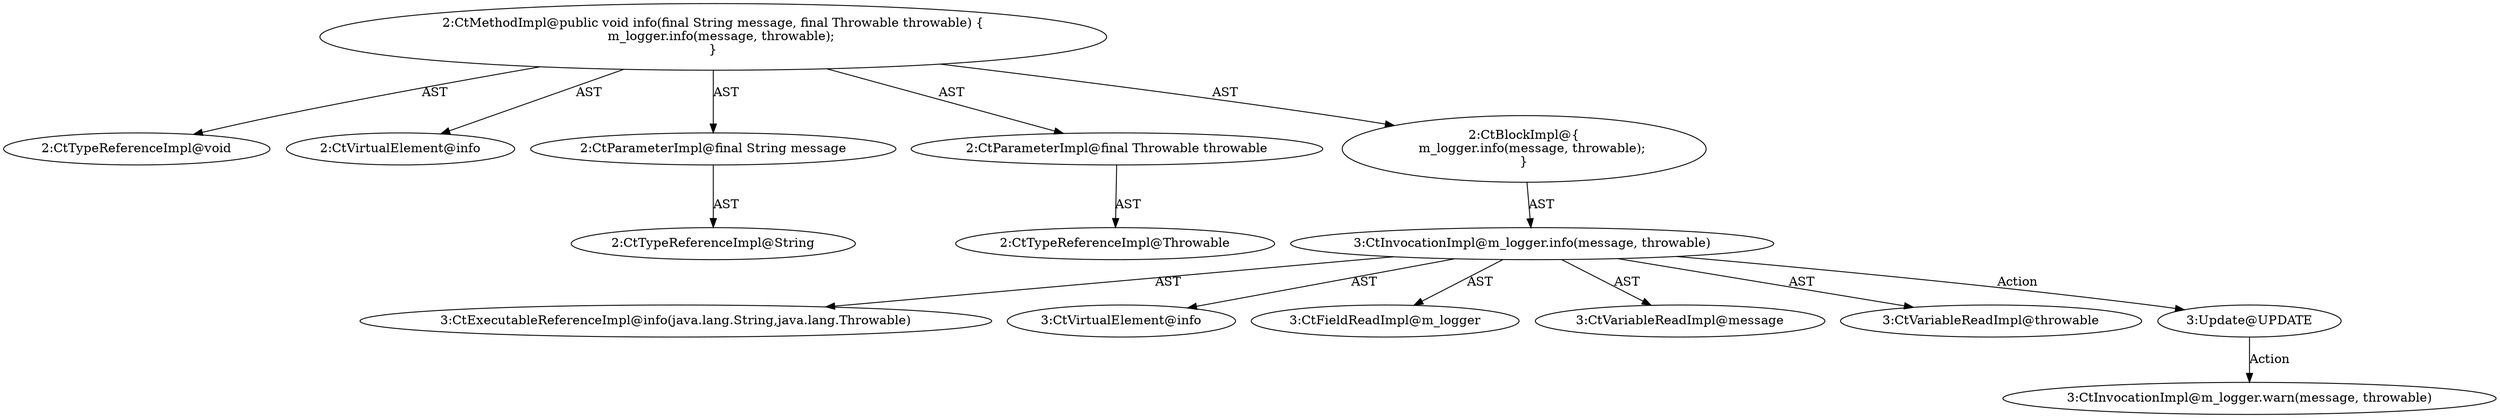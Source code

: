 digraph "info#?,String,Throwable" {
0 [label="2:CtTypeReferenceImpl@void" shape=ellipse]
1 [label="2:CtVirtualElement@info" shape=ellipse]
2 [label="2:CtParameterImpl@final String message" shape=ellipse]
3 [label="2:CtTypeReferenceImpl@String" shape=ellipse]
4 [label="2:CtParameterImpl@final Throwable throwable" shape=ellipse]
5 [label="2:CtTypeReferenceImpl@Throwable" shape=ellipse]
6 [label="3:CtExecutableReferenceImpl@info(java.lang.String,java.lang.Throwable)" shape=ellipse]
7 [label="3:CtVirtualElement@info" shape=ellipse]
8 [label="3:CtFieldReadImpl@m_logger" shape=ellipse]
9 [label="3:CtVariableReadImpl@message" shape=ellipse]
10 [label="3:CtVariableReadImpl@throwable" shape=ellipse]
11 [label="3:CtInvocationImpl@m_logger.info(message, throwable)" shape=ellipse]
12 [label="2:CtBlockImpl@\{
    m_logger.info(message, throwable);
\}" shape=ellipse]
13 [label="2:CtMethodImpl@public void info(final String message, final Throwable throwable) \{
    m_logger.info(message, throwable);
\}" shape=ellipse]
14 [label="3:Update@UPDATE" shape=ellipse]
15 [label="3:CtInvocationImpl@m_logger.warn(message, throwable)" shape=ellipse]
2 -> 3 [label="AST"];
4 -> 5 [label="AST"];
11 -> 7 [label="AST"];
11 -> 8 [label="AST"];
11 -> 6 [label="AST"];
11 -> 9 [label="AST"];
11 -> 10 [label="AST"];
11 -> 14 [label="Action"];
12 -> 11 [label="AST"];
13 -> 1 [label="AST"];
13 -> 0 [label="AST"];
13 -> 2 [label="AST"];
13 -> 4 [label="AST"];
13 -> 12 [label="AST"];
14 -> 15 [label="Action"];
}